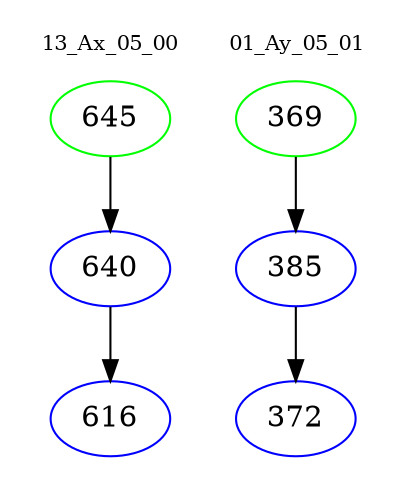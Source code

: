 digraph{
subgraph cluster_0 {
color = white
label = "13_Ax_05_00";
fontsize=10;
T0_645 [label="645", color="green"]
T0_645 -> T0_640 [color="black"]
T0_640 [label="640", color="blue"]
T0_640 -> T0_616 [color="black"]
T0_616 [label="616", color="blue"]
}
subgraph cluster_1 {
color = white
label = "01_Ay_05_01";
fontsize=10;
T1_369 [label="369", color="green"]
T1_369 -> T1_385 [color="black"]
T1_385 [label="385", color="blue"]
T1_385 -> T1_372 [color="black"]
T1_372 [label="372", color="blue"]
}
}
